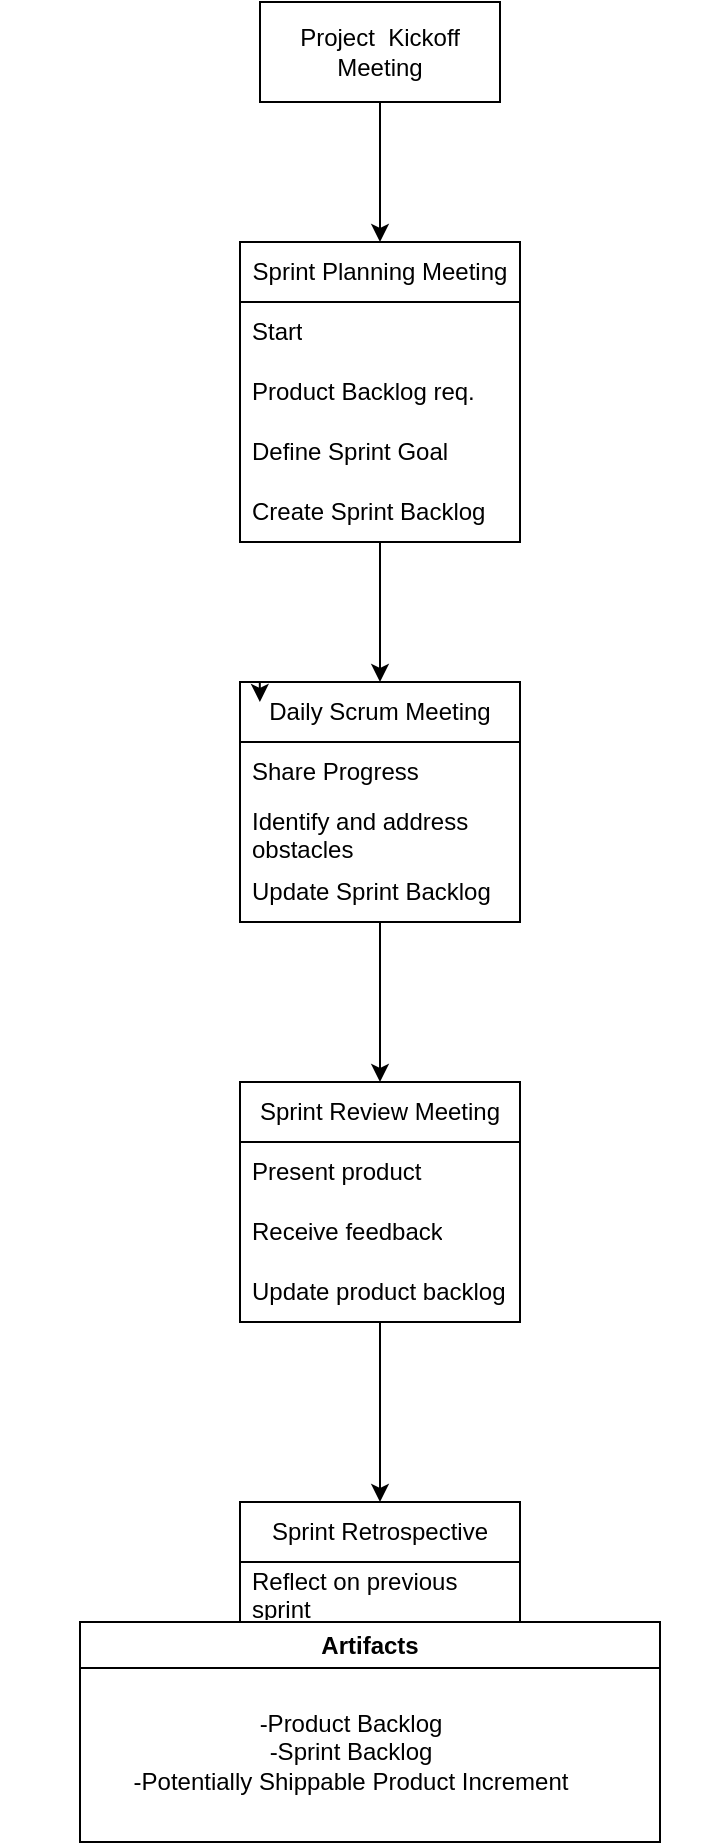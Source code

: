 <mxfile version="22.1.7" type="github">
  <diagram name="Page-1" id="MhAsgq_ErUVMIStynTs7">
    <mxGraphModel dx="2538" dy="1558" grid="1" gridSize="10" guides="1" tooltips="1" connect="1" arrows="1" fold="1" page="1" pageScale="1" pageWidth="850" pageHeight="1100" math="0" shadow="0">
      <root>
        <mxCell id="0" />
        <mxCell id="1" parent="0" />
        <mxCell id="whKIB__n_q5SJGv_XpIv-2" style="edgeStyle=orthogonalEdgeStyle;rounded=0;orthogonalLoop=1;jettySize=auto;html=1;" parent="1" source="whKIB__n_q5SJGv_XpIv-1" edge="1">
          <mxGeometry relative="1" as="geometry">
            <mxPoint x="410" y="170" as="targetPoint" />
          </mxGeometry>
        </mxCell>
        <mxCell id="whKIB__n_q5SJGv_XpIv-1" value="Project &amp;nbsp;Kickoff Meeting" style="rounded=0;whiteSpace=wrap;html=1;" parent="1" vertex="1">
          <mxGeometry x="350" y="50" width="120" height="50" as="geometry" />
        </mxCell>
        <mxCell id="whKIB__n_q5SJGv_XpIv-9" style="edgeStyle=orthogonalEdgeStyle;rounded=0;orthogonalLoop=1;jettySize=auto;html=1;" parent="1" source="whKIB__n_q5SJGv_XpIv-4" edge="1">
          <mxGeometry relative="1" as="geometry">
            <mxPoint x="410" y="390" as="targetPoint" />
          </mxGeometry>
        </mxCell>
        <mxCell id="whKIB__n_q5SJGv_XpIv-4" value="Sprint Planning Meeting" style="swimlane;fontStyle=0;childLayout=stackLayout;horizontal=1;startSize=30;horizontalStack=0;resizeParent=1;resizeParentMax=0;resizeLast=0;collapsible=1;marginBottom=0;whiteSpace=wrap;html=1;" parent="1" vertex="1">
          <mxGeometry x="340" y="170" width="140" height="150" as="geometry" />
        </mxCell>
        <mxCell id="whKIB__n_q5SJGv_XpIv-5" value="Start" style="text;strokeColor=none;fillColor=none;align=left;verticalAlign=middle;spacingLeft=4;spacingRight=4;overflow=hidden;points=[[0,0.5],[1,0.5]];portConstraint=eastwest;rotatable=0;whiteSpace=wrap;html=1;" parent="whKIB__n_q5SJGv_XpIv-4" vertex="1">
          <mxGeometry y="30" width="140" height="30" as="geometry" />
        </mxCell>
        <mxCell id="whKIB__n_q5SJGv_XpIv-6" value="Product Backlog req." style="text;strokeColor=none;fillColor=none;align=left;verticalAlign=middle;spacingLeft=4;spacingRight=4;overflow=hidden;points=[[0,0.5],[1,0.5]];portConstraint=eastwest;rotatable=0;whiteSpace=wrap;html=1;" parent="whKIB__n_q5SJGv_XpIv-4" vertex="1">
          <mxGeometry y="60" width="140" height="30" as="geometry" />
        </mxCell>
        <mxCell id="whKIB__n_q5SJGv_XpIv-7" value="Define Sprint Goal" style="text;strokeColor=none;fillColor=none;align=left;verticalAlign=middle;spacingLeft=4;spacingRight=4;overflow=hidden;points=[[0,0.5],[1,0.5]];portConstraint=eastwest;rotatable=0;whiteSpace=wrap;html=1;" parent="whKIB__n_q5SJGv_XpIv-4" vertex="1">
          <mxGeometry y="90" width="140" height="30" as="geometry" />
        </mxCell>
        <mxCell id="whKIB__n_q5SJGv_XpIv-8" value="Create Sprint Backlog" style="text;strokeColor=none;fillColor=none;align=left;verticalAlign=middle;spacingLeft=4;spacingRight=4;overflow=hidden;points=[[0,0.5],[1,0.5]];portConstraint=eastwest;rotatable=0;whiteSpace=wrap;html=1;" parent="whKIB__n_q5SJGv_XpIv-4" vertex="1">
          <mxGeometry y="120" width="140" height="30" as="geometry" />
        </mxCell>
        <mxCell id="whKIB__n_q5SJGv_XpIv-15" style="edgeStyle=orthogonalEdgeStyle;rounded=0;orthogonalLoop=1;jettySize=auto;html=1;" parent="1" source="whKIB__n_q5SJGv_XpIv-10" target="whKIB__n_q5SJGv_XpIv-16" edge="1">
          <mxGeometry relative="1" as="geometry">
            <mxPoint x="410" y="580" as="targetPoint" />
          </mxGeometry>
        </mxCell>
        <mxCell id="whKIB__n_q5SJGv_XpIv-10" value="Daily Scrum Meeting" style="swimlane;fontStyle=0;childLayout=stackLayout;horizontal=1;startSize=30;horizontalStack=0;resizeParent=1;resizeParentMax=0;resizeLast=0;collapsible=1;marginBottom=0;whiteSpace=wrap;html=1;" parent="1" vertex="1">
          <mxGeometry x="340" y="390" width="140" height="120" as="geometry" />
        </mxCell>
        <mxCell id="whKIB__n_q5SJGv_XpIv-11" value="Share Progress" style="text;strokeColor=none;fillColor=none;align=left;verticalAlign=middle;spacingLeft=4;spacingRight=4;overflow=hidden;points=[[0,0.5],[1,0.5]];portConstraint=eastwest;rotatable=0;whiteSpace=wrap;html=1;" parent="whKIB__n_q5SJGv_XpIv-10" vertex="1">
          <mxGeometry y="30" width="140" height="30" as="geometry" />
        </mxCell>
        <mxCell id="whKIB__n_q5SJGv_XpIv-12" value="Identify and address obstacles" style="text;strokeColor=none;fillColor=none;align=left;verticalAlign=middle;spacingLeft=4;spacingRight=4;overflow=hidden;points=[[0,0.5],[1,0.5]];portConstraint=eastwest;rotatable=0;whiteSpace=wrap;html=1;" parent="whKIB__n_q5SJGv_XpIv-10" vertex="1">
          <mxGeometry y="60" width="140" height="30" as="geometry" />
        </mxCell>
        <mxCell id="whKIB__n_q5SJGv_XpIv-13" value="Update Sprint Backlog" style="text;strokeColor=none;fillColor=none;align=left;verticalAlign=middle;spacingLeft=4;spacingRight=4;overflow=hidden;points=[[0,0.5],[1,0.5]];portConstraint=eastwest;rotatable=0;whiteSpace=wrap;html=1;" parent="whKIB__n_q5SJGv_XpIv-10" vertex="1">
          <mxGeometry y="90" width="140" height="30" as="geometry" />
        </mxCell>
        <mxCell id="whKIB__n_q5SJGv_XpIv-14" style="edgeStyle=orthogonalEdgeStyle;rounded=0;orthogonalLoop=1;jettySize=auto;html=1;exitX=0;exitY=0;exitDx=0;exitDy=0;entryX=0.071;entryY=0.083;entryDx=0;entryDy=0;entryPerimeter=0;" parent="1" source="whKIB__n_q5SJGv_XpIv-10" target="whKIB__n_q5SJGv_XpIv-10" edge="1">
          <mxGeometry relative="1" as="geometry" />
        </mxCell>
        <mxCell id="whKIB__n_q5SJGv_XpIv-21" style="edgeStyle=orthogonalEdgeStyle;rounded=0;orthogonalLoop=1;jettySize=auto;html=1;" parent="1" source="whKIB__n_q5SJGv_XpIv-16" target="whKIB__n_q5SJGv_XpIv-22" edge="1">
          <mxGeometry relative="1" as="geometry">
            <mxPoint x="410" y="780" as="targetPoint" />
          </mxGeometry>
        </mxCell>
        <mxCell id="whKIB__n_q5SJGv_XpIv-16" value="Sprint Review Meeting" style="swimlane;fontStyle=0;childLayout=stackLayout;horizontal=1;startSize=30;horizontalStack=0;resizeParent=1;resizeParentMax=0;resizeLast=0;collapsible=1;marginBottom=0;whiteSpace=wrap;html=1;" parent="1" vertex="1">
          <mxGeometry x="340" y="590" width="140" height="120" as="geometry" />
        </mxCell>
        <mxCell id="whKIB__n_q5SJGv_XpIv-17" value="Present product" style="text;strokeColor=none;fillColor=none;align=left;verticalAlign=middle;spacingLeft=4;spacingRight=4;overflow=hidden;points=[[0,0.5],[1,0.5]];portConstraint=eastwest;rotatable=0;whiteSpace=wrap;html=1;" parent="whKIB__n_q5SJGv_XpIv-16" vertex="1">
          <mxGeometry y="30" width="140" height="30" as="geometry" />
        </mxCell>
        <mxCell id="whKIB__n_q5SJGv_XpIv-18" value="Receive feedback" style="text;strokeColor=none;fillColor=none;align=left;verticalAlign=middle;spacingLeft=4;spacingRight=4;overflow=hidden;points=[[0,0.5],[1,0.5]];portConstraint=eastwest;rotatable=0;whiteSpace=wrap;html=1;" parent="whKIB__n_q5SJGv_XpIv-16" vertex="1">
          <mxGeometry y="60" width="140" height="30" as="geometry" />
        </mxCell>
        <mxCell id="whKIB__n_q5SJGv_XpIv-19" value="Update product backlog" style="text;strokeColor=none;fillColor=none;align=left;verticalAlign=middle;spacingLeft=4;spacingRight=4;overflow=hidden;points=[[0,0.5],[1,0.5]];portConstraint=eastwest;rotatable=0;whiteSpace=wrap;html=1;" parent="whKIB__n_q5SJGv_XpIv-16" vertex="1">
          <mxGeometry y="90" width="140" height="30" as="geometry" />
        </mxCell>
        <mxCell id="whKIB__n_q5SJGv_XpIv-22" value="Sprint Retrospective" style="swimlane;fontStyle=0;childLayout=stackLayout;horizontal=1;startSize=30;horizontalStack=0;resizeParent=1;resizeParentMax=0;resizeLast=0;collapsible=1;marginBottom=0;whiteSpace=wrap;html=1;" parent="1" vertex="1">
          <mxGeometry x="340" y="800" width="140" height="60" as="geometry" />
        </mxCell>
        <mxCell id="whKIB__n_q5SJGv_XpIv-23" value="Reflect on previous sprint" style="text;strokeColor=none;fillColor=none;align=left;verticalAlign=middle;spacingLeft=4;spacingRight=4;overflow=hidden;points=[[0,0.5],[1,0.5]];portConstraint=eastwest;rotatable=0;whiteSpace=wrap;html=1;" parent="whKIB__n_q5SJGv_XpIv-22" vertex="1">
          <mxGeometry y="30" width="140" height="30" as="geometry" />
        </mxCell>
        <mxCell id="whKIB__n_q5SJGv_XpIv-27" value="Artifacts" style="swimlane;whiteSpace=wrap;html=1;" parent="1" vertex="1">
          <mxGeometry x="260" y="860" width="290" height="110" as="geometry" />
        </mxCell>
        <mxCell id="whKIB__n_q5SJGv_XpIv-28" value="-Product Backlog&lt;br&gt;-Sprint Backlog&lt;br&gt;-Potentially Shippable&amp;nbsp;Product Increment" style="text;html=1;align=center;verticalAlign=middle;resizable=0;points=[];autosize=1;strokeColor=none;fillColor=none;" parent="whKIB__n_q5SJGv_XpIv-27" vertex="1">
          <mxGeometry x="-40" y="30" width="350" height="70" as="geometry" />
        </mxCell>
      </root>
    </mxGraphModel>
  </diagram>
</mxfile>
